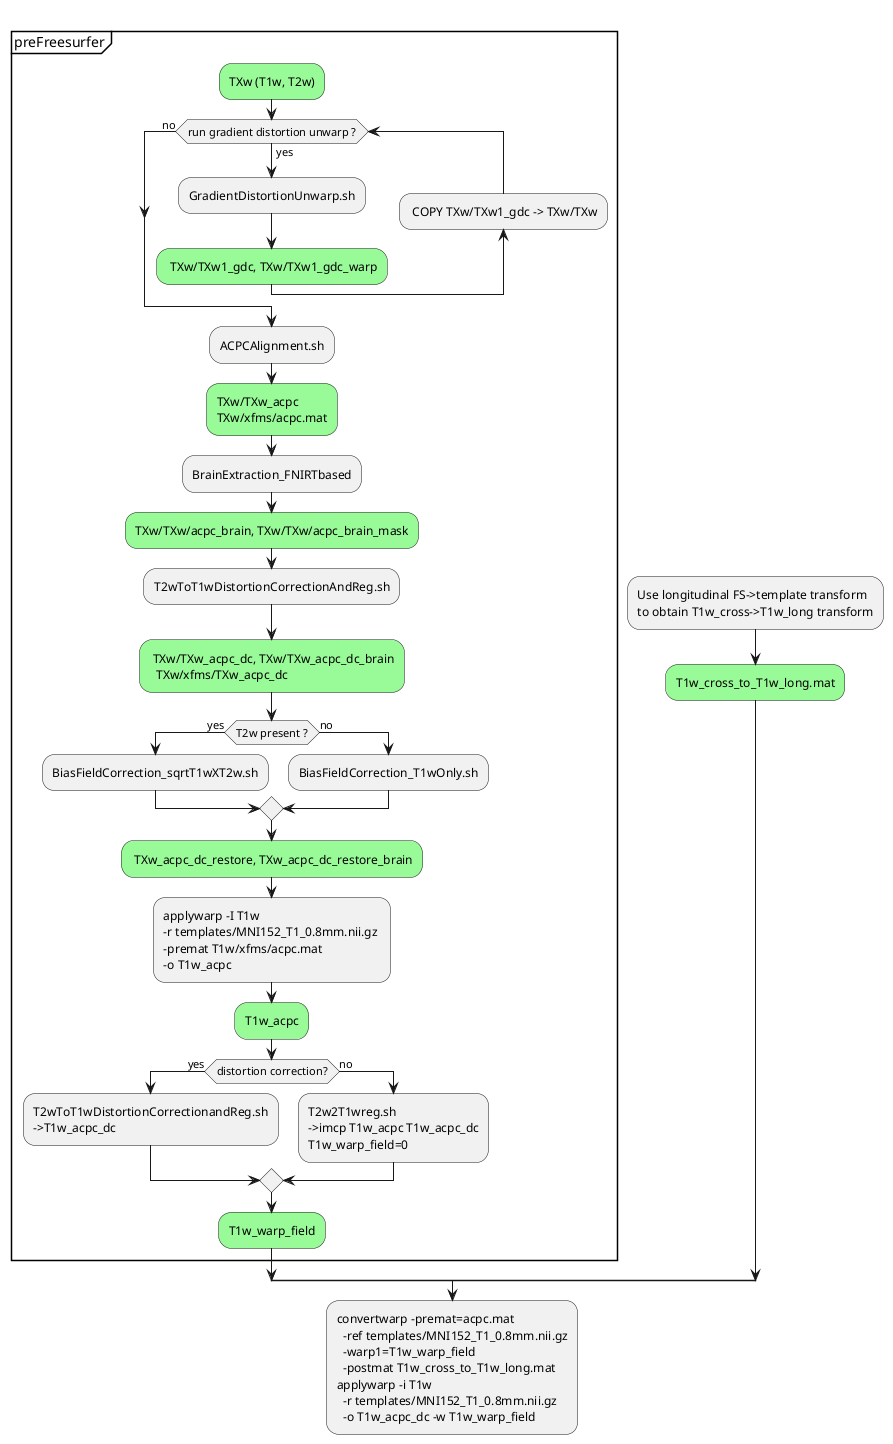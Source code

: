 @startuml
split
 -[hidden]->
 group preFreesurfer
   -[hidden]->
   #palegreen:TXw (T1w, T2w);
   while (run gradient distortion unwarp ?) is (yes)
     :GradientDistortionUnwarp.sh;
     #palegreen: TXw/TXw1_gdc, TXw/TXw1_gdc_warp;
     backward: COPY TXw/TXw1_gdc -> TXw/TXw;
     endwhile (no)

     :ACPCAlignment.sh;
     #palegreen:TXw/TXw_acpc
     TXw/xfms/acpc.mat;
     :BrainExtraction_FNIRTbased;
     #palegreen:TXw/TXw/acpc_brain, TXw/TXw/acpc_brain_mask;
     :T2wToT1wDistortionCorrectionAndReg.sh;
     #palegreen: TXw/TXw_acpc_dc, TXw/TXw_acpc_dc_brain
       TXw/xfms/TXw_acpc_dc;
     if (T2w present ?) then (yes)
        :BiasFieldCorrection_sqrtT1wXT2w.sh;
     else (no)
        :BiasFieldCorrection_T1wOnly.sh;
     endif
     #palegreen: TXw_acpc_dc_restore, TXw_acpc_dc_restore_brain;

 :applywarp -I T1w 
-r templates/MNI152_T1_0.8mm.nii.gz 
–premat T1w/xfms/acpc.mat 
-o T1w_acpc;
 #palegreen:T1w_acpc;
 if (distortion correction?) then (yes)
   :T2wToT1wDistortionCorrectionandReg.sh
   ->T1w_acpc_dc;
 else (no)
   :T2w2T1wreg.sh
   ->imcp T1w_acpc T1w_acpc_dc
   T1w_warp_field=0;
 endif
 #palegreen:T1w_warp_field;

 end group
split again
 -[hidden]->
 :Use longitudinal FS->template transform  
 to obtain T1w_cross->T1w_long transform;
  #palegreen:T1w_cross_to_T1w_long.mat;
 end split
 :convertwarp -premat=acpc.mat 
   -ref templates/MNI152_T1_0.8mm.nii.gz
   -warp1=T1w_warp_field 
   -postmat T1w_cross_to_T1w_long.mat
 applywarp -i T1w 
   -r templates/MNI152_T1_0.8mm.nii.gz 
   -o T1w_acpc_dc -w T1w_warp_field;

@enduml
